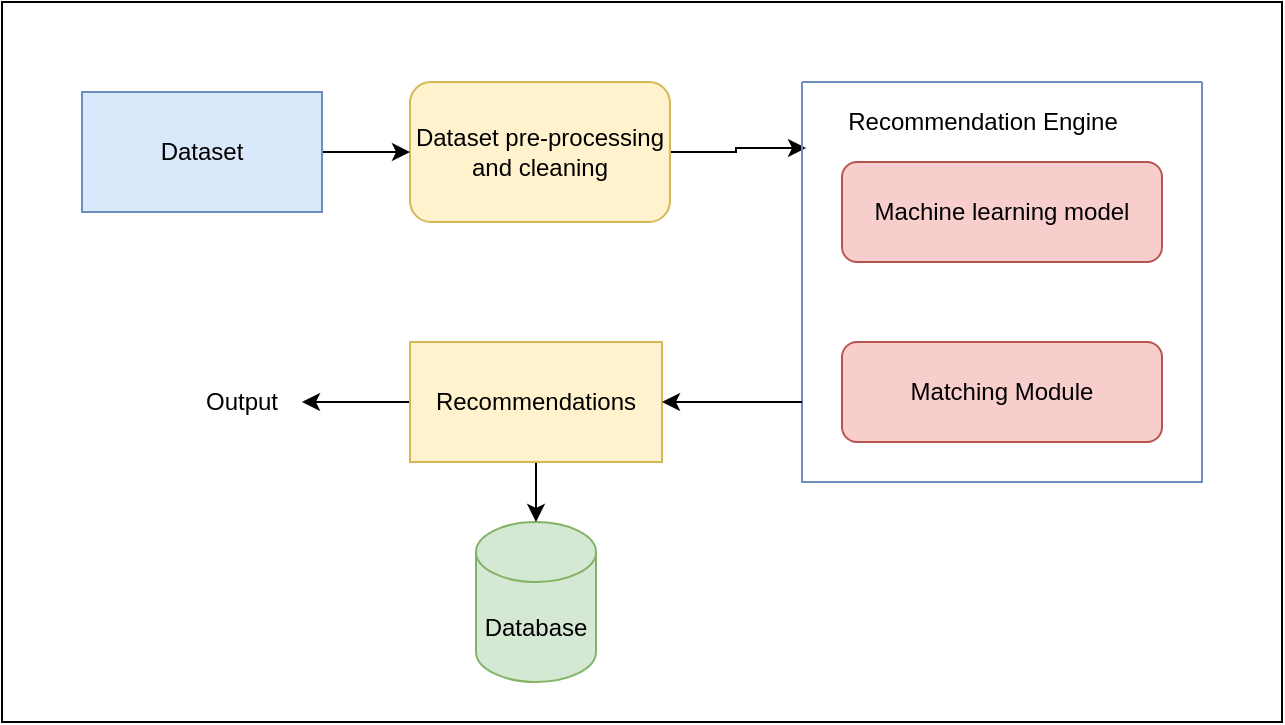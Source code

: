 <mxfile version="20.0.1" type="github">
  <diagram id="C5RBs43oDa-KdzZeNtuy" name="Page-1">
    <mxGraphModel dx="868" dy="440" grid="1" gridSize="10" guides="1" tooltips="1" connect="1" arrows="1" fold="1" page="1" pageScale="1" pageWidth="827" pageHeight="1169" math="0" shadow="0">
      <root>
        <mxCell id="WIyWlLk6GJQsqaUBKTNV-0" />
        <mxCell id="WIyWlLk6GJQsqaUBKTNV-1" parent="WIyWlLk6GJQsqaUBKTNV-0" />
        <mxCell id="_qSmLomELiyoDALrIAwL-22" value="" style="rounded=0;whiteSpace=wrap;html=1;" vertex="1" parent="WIyWlLk6GJQsqaUBKTNV-1">
          <mxGeometry x="80" y="600" width="640" height="360" as="geometry" />
        </mxCell>
        <mxCell id="_qSmLomELiyoDALrIAwL-2" value="Database" style="shape=cylinder3;whiteSpace=wrap;html=1;boundedLbl=1;backgroundOutline=1;size=15;fillColor=#d5e8d4;strokeColor=#82b366;" vertex="1" parent="WIyWlLk6GJQsqaUBKTNV-1">
          <mxGeometry x="317" y="860" width="60" height="80" as="geometry" />
        </mxCell>
        <mxCell id="_qSmLomELiyoDALrIAwL-10" style="edgeStyle=orthogonalEdgeStyle;rounded=0;orthogonalLoop=1;jettySize=auto;html=1;entryX=0.01;entryY=0.165;entryDx=0;entryDy=0;entryPerimeter=0;" edge="1" parent="WIyWlLk6GJQsqaUBKTNV-1" source="_qSmLomELiyoDALrIAwL-3" target="_qSmLomELiyoDALrIAwL-6">
          <mxGeometry relative="1" as="geometry" />
        </mxCell>
        <mxCell id="_qSmLomELiyoDALrIAwL-3" value="Dataset pre-processing and cleaning " style="rounded=1;whiteSpace=wrap;html=1;fillColor=#fff2cc;strokeColor=#d6b656;" vertex="1" parent="WIyWlLk6GJQsqaUBKTNV-1">
          <mxGeometry x="284" y="640" width="130" height="70" as="geometry" />
        </mxCell>
        <mxCell id="_qSmLomELiyoDALrIAwL-5" style="edgeStyle=orthogonalEdgeStyle;rounded=0;orthogonalLoop=1;jettySize=auto;html=1;entryX=0;entryY=0.5;entryDx=0;entryDy=0;" edge="1" parent="WIyWlLk6GJQsqaUBKTNV-1" source="_qSmLomELiyoDALrIAwL-4" target="_qSmLomELiyoDALrIAwL-3">
          <mxGeometry relative="1" as="geometry" />
        </mxCell>
        <mxCell id="_qSmLomELiyoDALrIAwL-4" value="Dataset" style="rounded=0;whiteSpace=wrap;html=1;fillColor=#dae8fc;strokeColor=#6c8ebf;" vertex="1" parent="WIyWlLk6GJQsqaUBKTNV-1">
          <mxGeometry x="120" y="645" width="120" height="60" as="geometry" />
        </mxCell>
        <mxCell id="_qSmLomELiyoDALrIAwL-6" value="" style="swimlane;startSize=0;fillColor=#dae8fc;strokeColor=#6c8ebf;" vertex="1" parent="WIyWlLk6GJQsqaUBKTNV-1">
          <mxGeometry x="480" y="640" width="200" height="200" as="geometry" />
        </mxCell>
        <mxCell id="_qSmLomELiyoDALrIAwL-7" value="Recommendation Engine" style="text;html=1;align=center;verticalAlign=middle;resizable=0;points=[];autosize=1;strokeColor=none;fillColor=none;" vertex="1" parent="_qSmLomELiyoDALrIAwL-6">
          <mxGeometry x="10" y="10" width="160" height="20" as="geometry" />
        </mxCell>
        <mxCell id="_qSmLomELiyoDALrIAwL-9" value="Machine learning model" style="rounded=1;whiteSpace=wrap;html=1;fillColor=#f8cecc;strokeColor=#b85450;" vertex="1" parent="_qSmLomELiyoDALrIAwL-6">
          <mxGeometry x="20" y="40" width="160" height="50" as="geometry" />
        </mxCell>
        <mxCell id="_qSmLomELiyoDALrIAwL-20" value="Matching Module" style="rounded=1;whiteSpace=wrap;html=1;fillColor=#f8cecc;strokeColor=#b85450;" vertex="1" parent="_qSmLomELiyoDALrIAwL-6">
          <mxGeometry x="20" y="130" width="160" height="50" as="geometry" />
        </mxCell>
        <mxCell id="_qSmLomELiyoDALrIAwL-11" style="edgeStyle=orthogonalEdgeStyle;rounded=0;orthogonalLoop=1;jettySize=auto;html=1;" edge="1" parent="WIyWlLk6GJQsqaUBKTNV-1" source="_qSmLomELiyoDALrIAwL-8" target="_qSmLomELiyoDALrIAwL-2">
          <mxGeometry relative="1" as="geometry" />
        </mxCell>
        <mxCell id="_qSmLomELiyoDALrIAwL-12" style="edgeStyle=orthogonalEdgeStyle;rounded=0;orthogonalLoop=1;jettySize=auto;html=1;exitX=1;exitY=0.5;exitDx=0;exitDy=0;entryX=1;entryY=0.5;entryDx=0;entryDy=0;" edge="1" parent="WIyWlLk6GJQsqaUBKTNV-1" source="_qSmLomELiyoDALrIAwL-8" target="_qSmLomELiyoDALrIAwL-8">
          <mxGeometry relative="1" as="geometry">
            <Array as="points" />
          </mxGeometry>
        </mxCell>
        <mxCell id="_qSmLomELiyoDALrIAwL-16" style="edgeStyle=orthogonalEdgeStyle;rounded=0;orthogonalLoop=1;jettySize=auto;html=1;" edge="1" parent="WIyWlLk6GJQsqaUBKTNV-1" source="_qSmLomELiyoDALrIAwL-8" target="_qSmLomELiyoDALrIAwL-15">
          <mxGeometry relative="1" as="geometry" />
        </mxCell>
        <mxCell id="_qSmLomELiyoDALrIAwL-8" value="Recommendations" style="rounded=0;whiteSpace=wrap;html=1;fillColor=#fff2cc;strokeColor=#d6b656;" vertex="1" parent="WIyWlLk6GJQsqaUBKTNV-1">
          <mxGeometry x="284" y="770" width="126" height="60" as="geometry" />
        </mxCell>
        <mxCell id="_qSmLomELiyoDALrIAwL-13" value="" style="endArrow=classic;html=1;rounded=0;entryX=1;entryY=0.5;entryDx=0;entryDy=0;" edge="1" parent="WIyWlLk6GJQsqaUBKTNV-1" target="_qSmLomELiyoDALrIAwL-8">
          <mxGeometry width="50" height="50" relative="1" as="geometry">
            <mxPoint x="480" y="800" as="sourcePoint" />
            <mxPoint x="440" y="740" as="targetPoint" />
          </mxGeometry>
        </mxCell>
        <mxCell id="_qSmLomELiyoDALrIAwL-15" value="Output" style="text;html=1;strokeColor=none;fillColor=none;align=center;verticalAlign=middle;whiteSpace=wrap;rounded=0;" vertex="1" parent="WIyWlLk6GJQsqaUBKTNV-1">
          <mxGeometry x="170" y="785" width="60" height="30" as="geometry" />
        </mxCell>
      </root>
    </mxGraphModel>
  </diagram>
</mxfile>
